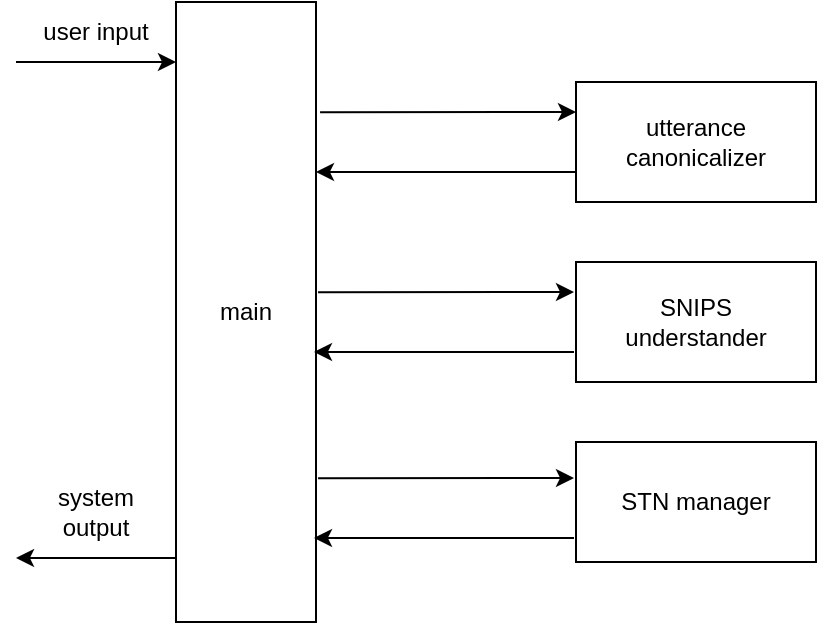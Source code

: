 <mxfile version="19.0.3" type="device"><diagram id="0jzvoz7xoONC1ta8vLtH" name="ページ1"><mxGraphModel dx="1422" dy="875" grid="1" gridSize="10" guides="1" tooltips="1" connect="1" arrows="1" fold="1" page="1" pageScale="1" pageWidth="827" pageHeight="1169" math="0" shadow="0"><root><mxCell id="0"/><mxCell id="1" parent="0"/><mxCell id="6nG_dfres4fqL1OyFaTb-1" value="main" style="rounded=0;whiteSpace=wrap;html=1;" parent="1" vertex="1"><mxGeometry x="230" y="140" width="70" height="310" as="geometry"/></mxCell><mxCell id="6nG_dfres4fqL1OyFaTb-2" value="utterance canonicalizer" style="rounded=0;whiteSpace=wrap;html=1;" parent="1" vertex="1"><mxGeometry x="430" y="180" width="120" height="60" as="geometry"/></mxCell><mxCell id="6nG_dfres4fqL1OyFaTb-3" value="SNIPS &lt;br&gt;understander" style="rounded=0;whiteSpace=wrap;html=1;" parent="1" vertex="1"><mxGeometry x="430" y="270" width="120" height="60" as="geometry"/></mxCell><mxCell id="6nG_dfres4fqL1OyFaTb-4" value="STN manager" style="rounded=0;whiteSpace=wrap;html=1;" parent="1" vertex="1"><mxGeometry x="430" y="360" width="120" height="60" as="geometry"/></mxCell><mxCell id="6nG_dfres4fqL1OyFaTb-5" value="" style="endArrow=classic;html=1;rounded=0;exitX=1.029;exitY=0.178;exitDx=0;exitDy=0;exitPerimeter=0;entryX=0;entryY=0.25;entryDx=0;entryDy=0;" parent="1" source="6nG_dfres4fqL1OyFaTb-1" target="6nG_dfres4fqL1OyFaTb-2" edge="1"><mxGeometry width="50" height="50" relative="1" as="geometry"><mxPoint x="380" y="310" as="sourcePoint"/><mxPoint x="430" y="260" as="targetPoint"/></mxGeometry></mxCell><mxCell id="6nG_dfres4fqL1OyFaTb-6" value="" style="endArrow=classic;html=1;rounded=0;exitX=0;exitY=0.75;exitDx=0;exitDy=0;entryX=1;entryY=0.274;entryDx=0;entryDy=0;entryPerimeter=0;" parent="1" source="6nG_dfres4fqL1OyFaTb-2" target="6nG_dfres4fqL1OyFaTb-1" edge="1"><mxGeometry width="50" height="50" relative="1" as="geometry"><mxPoint x="301.03" y="287.18" as="sourcePoint"/><mxPoint x="353" y="287" as="targetPoint"/></mxGeometry></mxCell><mxCell id="6nG_dfres4fqL1OyFaTb-7" value="" style="endArrow=classic;html=1;rounded=0;exitX=1.029;exitY=0.178;exitDx=0;exitDy=0;exitPerimeter=0;entryX=0;entryY=0.25;entryDx=0;entryDy=0;" parent="1" edge="1"><mxGeometry width="50" height="50" relative="1" as="geometry"><mxPoint x="301.03" y="285.18" as="sourcePoint"/><mxPoint x="429" y="285" as="targetPoint"/></mxGeometry></mxCell><mxCell id="6nG_dfres4fqL1OyFaTb-8" value="" style="endArrow=classic;html=1;rounded=0;exitX=0;exitY=0.75;exitDx=0;exitDy=0;entryX=1;entryY=0.274;entryDx=0;entryDy=0;entryPerimeter=0;" parent="1" edge="1"><mxGeometry width="50" height="50" relative="1" as="geometry"><mxPoint x="429" y="315" as="sourcePoint"/><mxPoint x="299" y="314.94" as="targetPoint"/></mxGeometry></mxCell><mxCell id="6nG_dfres4fqL1OyFaTb-9" value="" style="endArrow=classic;html=1;rounded=0;exitX=1.029;exitY=0.178;exitDx=0;exitDy=0;exitPerimeter=0;entryX=0;entryY=0.25;entryDx=0;entryDy=0;" parent="1" edge="1"><mxGeometry width="50" height="50" relative="1" as="geometry"><mxPoint x="301.03" y="378.18" as="sourcePoint"/><mxPoint x="429" y="378" as="targetPoint"/></mxGeometry></mxCell><mxCell id="6nG_dfres4fqL1OyFaTb-10" value="" style="endArrow=classic;html=1;rounded=0;exitX=0;exitY=0.75;exitDx=0;exitDy=0;entryX=1;entryY=0.274;entryDx=0;entryDy=0;entryPerimeter=0;" parent="1" edge="1"><mxGeometry width="50" height="50" relative="1" as="geometry"><mxPoint x="429" y="408" as="sourcePoint"/><mxPoint x="299" y="407.94" as="targetPoint"/></mxGeometry></mxCell><mxCell id="6nG_dfres4fqL1OyFaTb-11" value="" style="endArrow=classic;html=1;rounded=0;entryX=0;entryY=0.25;entryDx=0;entryDy=0;" parent="1" edge="1"><mxGeometry width="50" height="50" relative="1" as="geometry"><mxPoint x="150" y="170" as="sourcePoint"/><mxPoint x="230" y="170" as="targetPoint"/></mxGeometry></mxCell><mxCell id="6nG_dfres4fqL1OyFaTb-12" value="" style="endArrow=classic;html=1;rounded=0;exitX=0;exitY=0.75;exitDx=0;exitDy=0;" parent="1" edge="1"><mxGeometry width="50" height="50" relative="1" as="geometry"><mxPoint x="230" y="418" as="sourcePoint"/><mxPoint x="150" y="418" as="targetPoint"/></mxGeometry></mxCell><mxCell id="W3RRk2SyyBqXtN76rQBY-1" value="user input" style="text;html=1;strokeColor=none;fillColor=none;align=center;verticalAlign=middle;whiteSpace=wrap;rounded=0;" parent="1" vertex="1"><mxGeometry x="160" y="140" width="60" height="30" as="geometry"/></mxCell><mxCell id="W3RRk2SyyBqXtN76rQBY-3" value="system output" style="text;html=1;strokeColor=none;fillColor=none;align=center;verticalAlign=middle;whiteSpace=wrap;rounded=0;" parent="1" vertex="1"><mxGeometry x="160" y="380" width="60" height="30" as="geometry"/></mxCell></root></mxGraphModel></diagram></mxfile>